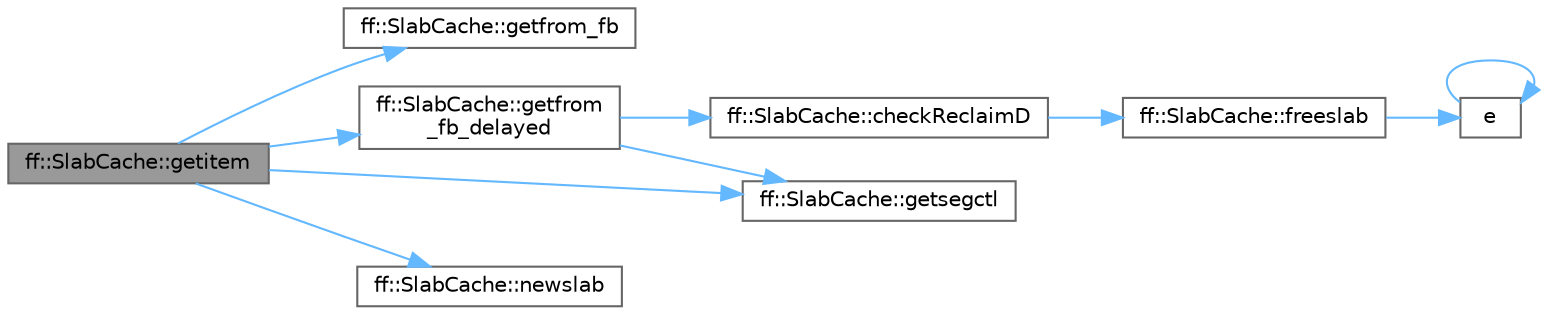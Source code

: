 digraph "ff::SlabCache::getitem"
{
 // LATEX_PDF_SIZE
  bgcolor="transparent";
  edge [fontname=Helvetica,fontsize=10,labelfontname=Helvetica,labelfontsize=10];
  node [fontname=Helvetica,fontsize=10,shape=box,height=0.2,width=0.4];
  rankdir="LR";
  Node1 [id="Node000001",label="ff::SlabCache::getitem",height=0.2,width=0.4,color="gray40", fillcolor="grey60", style="filled", fontcolor="black",tooltip=" "];
  Node1 -> Node2 [id="edge1_Node000001_Node000002",color="steelblue1",style="solid",tooltip=" "];
  Node2 [id="Node000002",label="ff::SlabCache::getfrom_fb",height=0.2,width=0.4,color="grey40", fillcolor="white", style="filled",URL="$classff_1_1_slab_cache.html#ae6f0300f7619e38adf975fb5f091d078",tooltip=" "];
  Node1 -> Node3 [id="edge2_Node000001_Node000003",color="steelblue1",style="solid",tooltip=" "];
  Node3 [id="Node000003",label="ff::SlabCache::getfrom\l_fb_delayed",height=0.2,width=0.4,color="grey40", fillcolor="white", style="filled",URL="$classff_1_1_slab_cache.html#a207f4fd0af05e4d67594642fe83ad23b",tooltip=" "];
  Node3 -> Node4 [id="edge3_Node000003_Node000004",color="steelblue1",style="solid",tooltip=" "];
  Node4 [id="Node000004",label="ff::SlabCache::checkReclaimD",height=0.2,width=0.4,color="grey40", fillcolor="white", style="filled",URL="$classff_1_1_slab_cache.html#a39392c85cc3d3f302db3da59f7ccb1b6",tooltip=" "];
  Node4 -> Node5 [id="edge4_Node000004_Node000005",color="steelblue1",style="solid",tooltip=" "];
  Node5 [id="Node000005",label="ff::SlabCache::freeslab",height=0.2,width=0.4,color="grey40", fillcolor="white", style="filled",URL="$classff_1_1_slab_cache.html#ab971f6f7d11425dad0f84e49f92d3856",tooltip=" "];
  Node5 -> Node6 [id="edge5_Node000005_Node000006",color="steelblue1",style="solid",tooltip=" "];
  Node6 [id="Node000006",label="e",height=0.2,width=0.4,color="grey40", fillcolor="white", style="filled",URL="$_cwise__array__power__array_8cpp.html#a9cb86ff854760bf91a154f2724a9101d",tooltip=" "];
  Node6 -> Node6 [id="edge6_Node000006_Node000006",color="steelblue1",style="solid",tooltip=" "];
  Node3 -> Node7 [id="edge7_Node000003_Node000007",color="steelblue1",style="solid",tooltip=" "];
  Node7 [id="Node000007",label="ff::SlabCache::getsegctl",height=0.2,width=0.4,color="grey40", fillcolor="white", style="filled",URL="$classff_1_1_slab_cache.html#aab86f32e4c04c60521ef90129e7150a0",tooltip=" "];
  Node1 -> Node7 [id="edge8_Node000001_Node000007",color="steelblue1",style="solid",tooltip=" "];
  Node1 -> Node8 [id="edge9_Node000001_Node000008",color="steelblue1",style="solid",tooltip=" "];
  Node8 [id="Node000008",label="ff::SlabCache::newslab",height=0.2,width=0.4,color="grey40", fillcolor="white", style="filled",URL="$classff_1_1_slab_cache.html#aaf75a579f4dd150507144d6e7ea02cb0",tooltip=" "];
}
